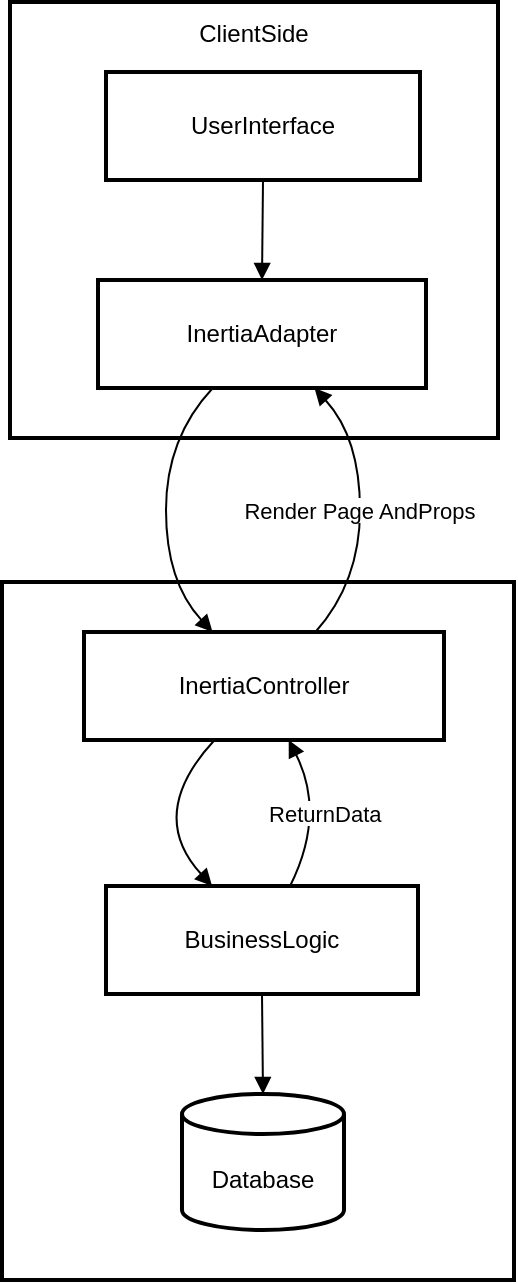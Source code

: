<mxfile version="28.0.7">
  <diagram id="78nzc4WZlU6kqi8t-H1v" name="Page-1">
    <mxGraphModel dx="1414" dy="875" grid="1" gridSize="10" guides="1" tooltips="1" connect="1" arrows="1" fold="1" page="1" pageScale="1" pageWidth="827" pageHeight="1169" math="0" shadow="0">
      <root>
        <mxCell id="0" />
        <mxCell id="1" parent="0" />
        <mxCell id="5aQPsWxEzpSH05-SEa5Q-59" value="ServerSide" style="whiteSpace=wrap;strokeWidth=2;" vertex="1" parent="1">
          <mxGeometry x="20" y="300" width="256" height="349" as="geometry" />
        </mxCell>
        <mxCell id="5aQPsWxEzpSH05-SEa5Q-60" value="ClientSide&#xa;&#xa;&#xa;&#xa;&#xa;&#xa;&#xa;&#xa;&#xa;&#xa;&#xa;&#xa;&#xa;" style="whiteSpace=wrap;strokeWidth=2;" vertex="1" parent="1">
          <mxGeometry x="24" y="10" width="244" height="218" as="geometry" />
        </mxCell>
        <mxCell id="5aQPsWxEzpSH05-SEa5Q-61" value="UserInterface" style="whiteSpace=wrap;strokeWidth=2;" vertex="1" parent="1">
          <mxGeometry x="72" y="45" width="157" height="54" as="geometry" />
        </mxCell>
        <mxCell id="5aQPsWxEzpSH05-SEa5Q-62" value="InertiaAdapter" style="whiteSpace=wrap;strokeWidth=2;" vertex="1" parent="1">
          <mxGeometry x="68" y="149" width="164" height="54" as="geometry" />
        </mxCell>
        <mxCell id="5aQPsWxEzpSH05-SEa5Q-63" value="InertiaController" style="whiteSpace=wrap;strokeWidth=2;" vertex="1" parent="1">
          <mxGeometry x="61" y="325" width="180" height="54" as="geometry" />
        </mxCell>
        <mxCell id="5aQPsWxEzpSH05-SEa5Q-64" value="BusinessLogic" style="whiteSpace=wrap;strokeWidth=2;" vertex="1" parent="1">
          <mxGeometry x="72" y="452" width="156" height="54" as="geometry" />
        </mxCell>
        <mxCell id="5aQPsWxEzpSH05-SEa5Q-65" value="Database" style="shape=cylinder3;boundedLbl=1;backgroundOutline=1;size=10;strokeWidth=2;whiteSpace=wrap;" vertex="1" parent="1">
          <mxGeometry x="110" y="556" width="81" height="68" as="geometry" />
        </mxCell>
        <mxCell id="5aQPsWxEzpSH05-SEa5Q-66" value="" style="curved=1;startArrow=none;endArrow=block;exitX=0.5;exitY=1;entryX=0.5;entryY=0;rounded=0;" edge="1" parent="1" source="5aQPsWxEzpSH05-SEa5Q-61" target="5aQPsWxEzpSH05-SEa5Q-62">
          <mxGeometry relative="1" as="geometry">
            <Array as="points" />
          </mxGeometry>
        </mxCell>
        <mxCell id="5aQPsWxEzpSH05-SEa5Q-67" value="" style="curved=1;startArrow=none;endArrow=block;exitX=0.36;exitY=1.01;entryX=0.34;entryY=0;rounded=0;" edge="1" parent="1" source="5aQPsWxEzpSH05-SEa5Q-63" target="5aQPsWxEzpSH05-SEa5Q-64">
          <mxGeometry relative="1" as="geometry">
            <Array as="points">
              <mxPoint x="92" y="416" />
            </Array>
          </mxGeometry>
        </mxCell>
        <mxCell id="5aQPsWxEzpSH05-SEa5Q-68" value="" style="curved=1;startArrow=none;endArrow=block;exitX=0.5;exitY=1;entryX=0.5;entryY=0;rounded=0;" edge="1" parent="1" source="5aQPsWxEzpSH05-SEa5Q-64" target="5aQPsWxEzpSH05-SEa5Q-65">
          <mxGeometry relative="1" as="geometry">
            <Array as="points" />
          </mxGeometry>
        </mxCell>
        <mxCell id="5aQPsWxEzpSH05-SEa5Q-69" value="" style="curved=1;startArrow=none;endArrow=block;exitX=0.35;exitY=1;entryX=0.36;entryY=0.01;rounded=0;" edge="1" parent="1" source="5aQPsWxEzpSH05-SEa5Q-62" target="5aQPsWxEzpSH05-SEa5Q-63">
          <mxGeometry relative="1" as="geometry">
            <Array as="points">
              <mxPoint x="102" y="228" />
              <mxPoint x="102" y="300" />
            </Array>
          </mxGeometry>
        </mxCell>
        <mxCell id="5aQPsWxEzpSH05-SEa5Q-70" value="ReturnData" style="curved=1;startArrow=none;endArrow=block;exitX=0.59;exitY=0;entryX=0.57;entryY=1.01;rounded=0;" edge="1" parent="1" source="5aQPsWxEzpSH05-SEa5Q-64" target="5aQPsWxEzpSH05-SEa5Q-63">
          <mxGeometry relative="1" as="geometry">
            <Array as="points">
              <mxPoint x="182" y="416" />
            </Array>
          </mxGeometry>
        </mxCell>
        <mxCell id="5aQPsWxEzpSH05-SEa5Q-71" value="Render Page AndProps" style="curved=1;startArrow=none;endArrow=block;exitX=0.64;exitY=0.01;entryX=0.66;entryY=1;rounded=0;" edge="1" parent="1" source="5aQPsWxEzpSH05-SEa5Q-63" target="5aQPsWxEzpSH05-SEa5Q-62">
          <mxGeometry relative="1" as="geometry">
            <Array as="points">
              <mxPoint x="199" y="300" />
              <mxPoint x="199" y="228" />
            </Array>
          </mxGeometry>
        </mxCell>
      </root>
    </mxGraphModel>
  </diagram>
</mxfile>
